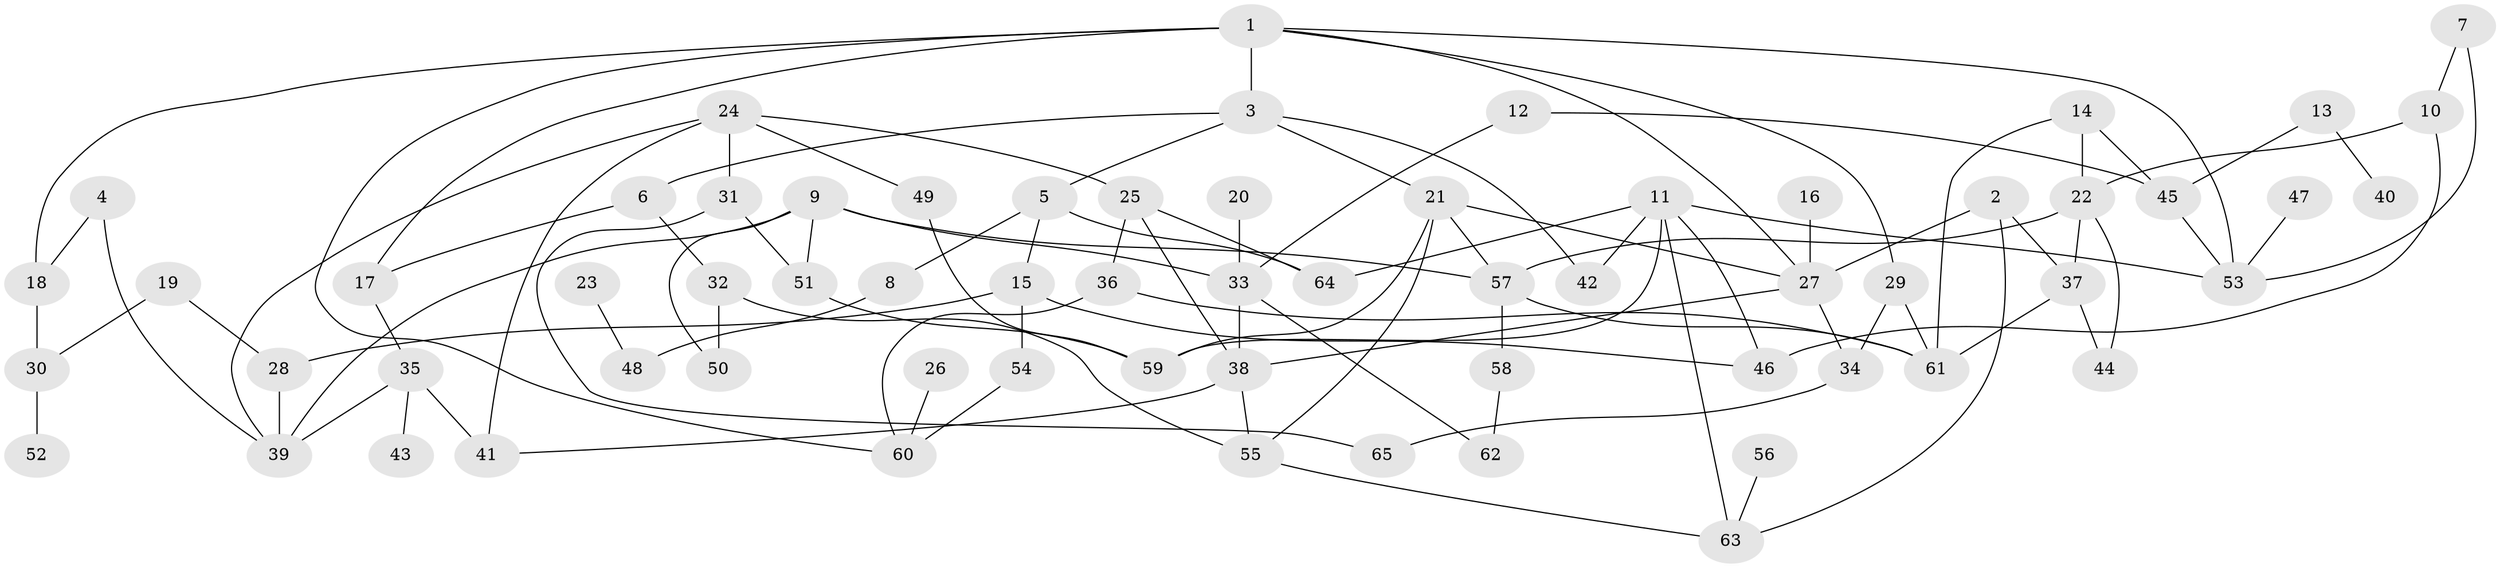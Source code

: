 // original degree distribution, {7: 0.015384615384615385, 5: 0.08461538461538462, 8: 0.007692307692307693, 3: 0.18461538461538463, 4: 0.1076923076923077, 2: 0.33076923076923076, 1: 0.25384615384615383, 6: 0.015384615384615385}
// Generated by graph-tools (version 1.1) at 2025/45/03/06/25 01:45:09]
// undirected, 65 vertices, 102 edges
graph export_dot {
graph [start="1"]
  node [color=gray90,style=filled];
  1;
  2;
  3;
  4;
  5;
  6;
  7;
  8;
  9;
  10;
  11;
  12;
  13;
  14;
  15;
  16;
  17;
  18;
  19;
  20;
  21;
  22;
  23;
  24;
  25;
  26;
  27;
  28;
  29;
  30;
  31;
  32;
  33;
  34;
  35;
  36;
  37;
  38;
  39;
  40;
  41;
  42;
  43;
  44;
  45;
  46;
  47;
  48;
  49;
  50;
  51;
  52;
  53;
  54;
  55;
  56;
  57;
  58;
  59;
  60;
  61;
  62;
  63;
  64;
  65;
  1 -- 3 [weight=1.0];
  1 -- 17 [weight=1.0];
  1 -- 18 [weight=1.0];
  1 -- 27 [weight=1.0];
  1 -- 29 [weight=1.0];
  1 -- 53 [weight=1.0];
  1 -- 60 [weight=1.0];
  2 -- 27 [weight=1.0];
  2 -- 37 [weight=1.0];
  2 -- 63 [weight=1.0];
  3 -- 5 [weight=1.0];
  3 -- 6 [weight=1.0];
  3 -- 21 [weight=1.0];
  3 -- 42 [weight=1.0];
  4 -- 18 [weight=1.0];
  4 -- 39 [weight=1.0];
  5 -- 8 [weight=1.0];
  5 -- 15 [weight=1.0];
  5 -- 64 [weight=1.0];
  6 -- 17 [weight=1.0];
  6 -- 32 [weight=1.0];
  7 -- 10 [weight=1.0];
  7 -- 53 [weight=1.0];
  8 -- 48 [weight=2.0];
  9 -- 33 [weight=1.0];
  9 -- 39 [weight=1.0];
  9 -- 50 [weight=1.0];
  9 -- 51 [weight=1.0];
  9 -- 57 [weight=1.0];
  10 -- 22 [weight=1.0];
  10 -- 46 [weight=1.0];
  11 -- 42 [weight=1.0];
  11 -- 46 [weight=1.0];
  11 -- 53 [weight=1.0];
  11 -- 59 [weight=1.0];
  11 -- 63 [weight=1.0];
  11 -- 64 [weight=1.0];
  12 -- 33 [weight=1.0];
  12 -- 45 [weight=1.0];
  13 -- 40 [weight=1.0];
  13 -- 45 [weight=1.0];
  14 -- 22 [weight=1.0];
  14 -- 45 [weight=1.0];
  14 -- 61 [weight=1.0];
  15 -- 28 [weight=1.0];
  15 -- 46 [weight=1.0];
  15 -- 54 [weight=1.0];
  16 -- 27 [weight=1.0];
  17 -- 35 [weight=1.0];
  18 -- 30 [weight=1.0];
  19 -- 28 [weight=1.0];
  19 -- 30 [weight=1.0];
  20 -- 33 [weight=1.0];
  21 -- 27 [weight=1.0];
  21 -- 55 [weight=1.0];
  21 -- 57 [weight=1.0];
  21 -- 59 [weight=1.0];
  22 -- 37 [weight=1.0];
  22 -- 44 [weight=1.0];
  22 -- 57 [weight=1.0];
  23 -- 48 [weight=1.0];
  24 -- 25 [weight=1.0];
  24 -- 31 [weight=1.0];
  24 -- 39 [weight=1.0];
  24 -- 41 [weight=1.0];
  24 -- 49 [weight=1.0];
  25 -- 36 [weight=1.0];
  25 -- 38 [weight=1.0];
  25 -- 64 [weight=1.0];
  26 -- 60 [weight=1.0];
  27 -- 34 [weight=1.0];
  27 -- 38 [weight=1.0];
  28 -- 39 [weight=1.0];
  29 -- 34 [weight=1.0];
  29 -- 61 [weight=1.0];
  30 -- 52 [weight=1.0];
  31 -- 51 [weight=1.0];
  31 -- 65 [weight=1.0];
  32 -- 50 [weight=1.0];
  32 -- 55 [weight=1.0];
  33 -- 38 [weight=1.0];
  33 -- 62 [weight=1.0];
  34 -- 65 [weight=1.0];
  35 -- 39 [weight=1.0];
  35 -- 41 [weight=1.0];
  35 -- 43 [weight=1.0];
  36 -- 60 [weight=1.0];
  36 -- 61 [weight=1.0];
  37 -- 44 [weight=1.0];
  37 -- 61 [weight=1.0];
  38 -- 41 [weight=1.0];
  38 -- 55 [weight=1.0];
  45 -- 53 [weight=1.0];
  47 -- 53 [weight=1.0];
  49 -- 59 [weight=1.0];
  51 -- 59 [weight=1.0];
  54 -- 60 [weight=1.0];
  55 -- 63 [weight=1.0];
  56 -- 63 [weight=1.0];
  57 -- 58 [weight=1.0];
  57 -- 61 [weight=1.0];
  58 -- 62 [weight=1.0];
}
